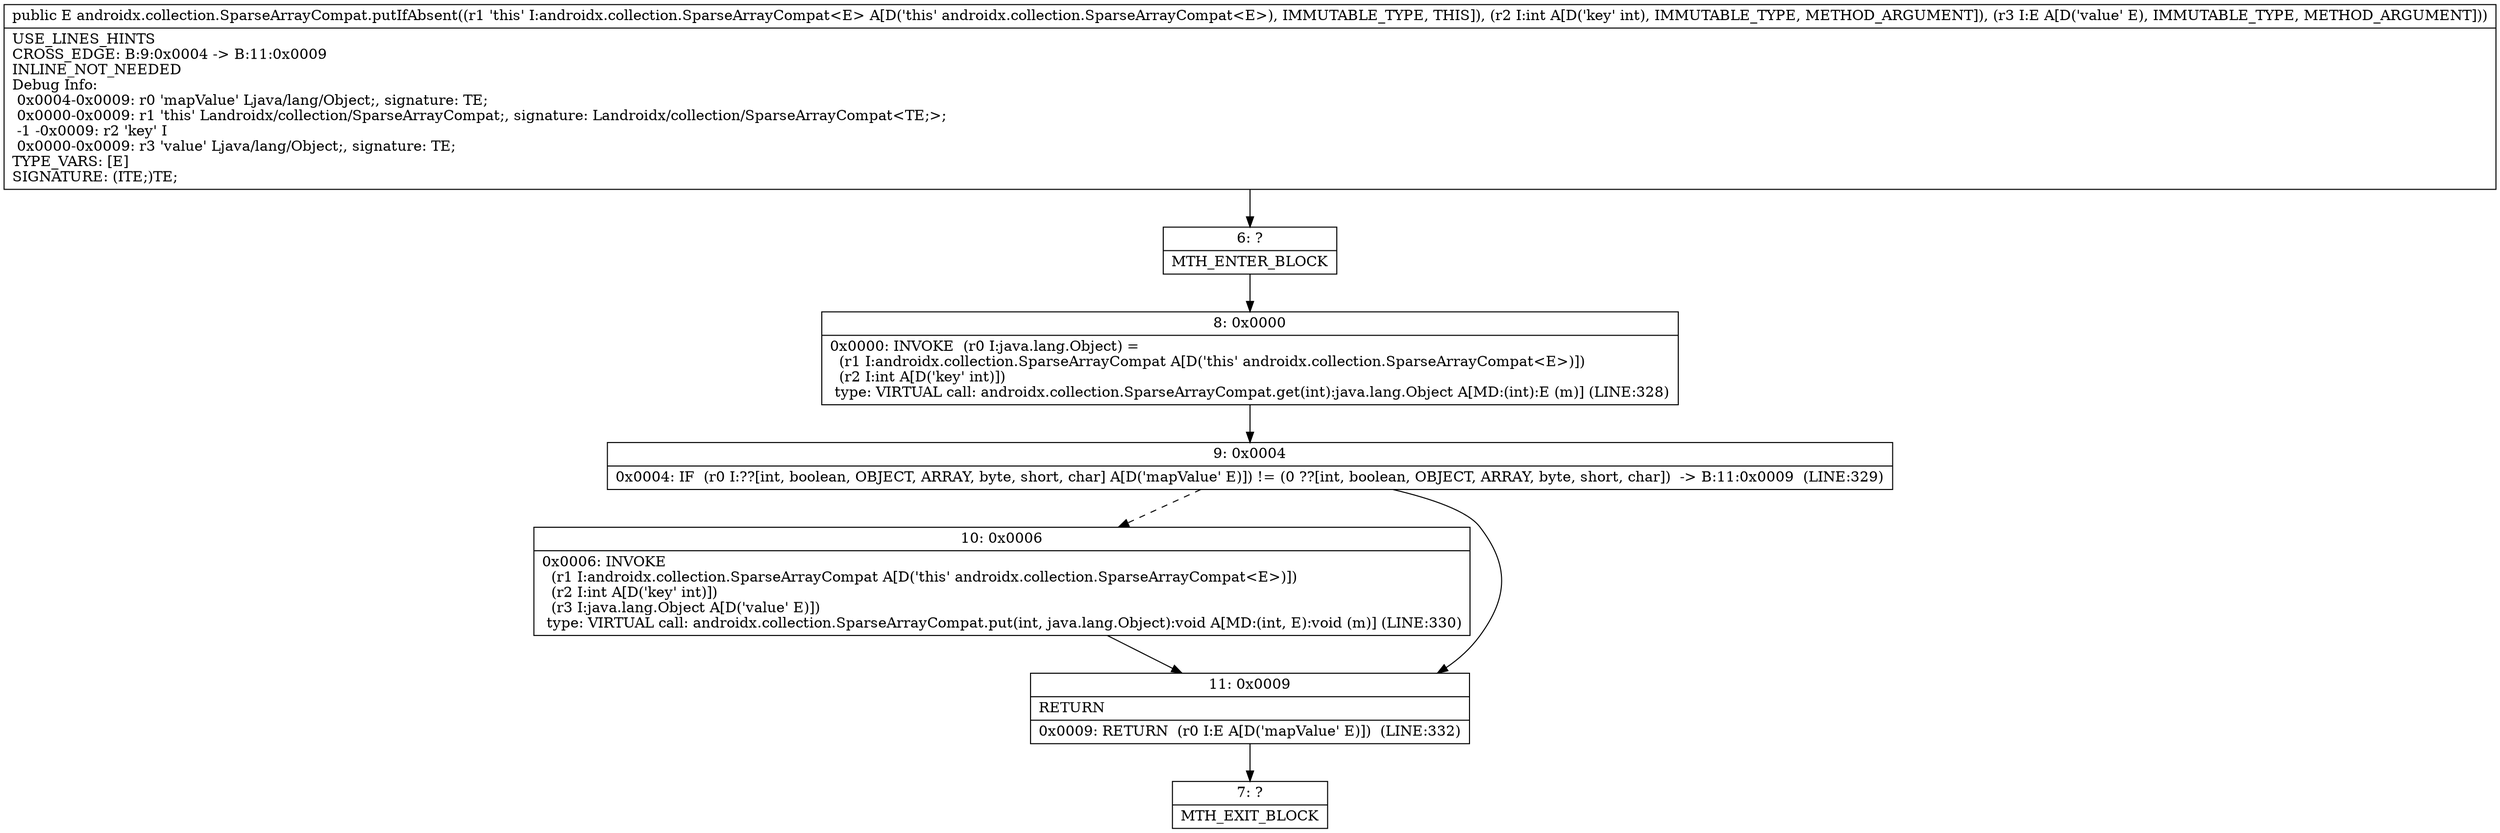 digraph "CFG forandroidx.collection.SparseArrayCompat.putIfAbsent(ILjava\/lang\/Object;)Ljava\/lang\/Object;" {
Node_6 [shape=record,label="{6\:\ ?|MTH_ENTER_BLOCK\l}"];
Node_8 [shape=record,label="{8\:\ 0x0000|0x0000: INVOKE  (r0 I:java.lang.Object) = \l  (r1 I:androidx.collection.SparseArrayCompat A[D('this' androidx.collection.SparseArrayCompat\<E\>)])\l  (r2 I:int A[D('key' int)])\l type: VIRTUAL call: androidx.collection.SparseArrayCompat.get(int):java.lang.Object A[MD:(int):E (m)] (LINE:328)\l}"];
Node_9 [shape=record,label="{9\:\ 0x0004|0x0004: IF  (r0 I:??[int, boolean, OBJECT, ARRAY, byte, short, char] A[D('mapValue' E)]) != (0 ??[int, boolean, OBJECT, ARRAY, byte, short, char])  \-\> B:11:0x0009  (LINE:329)\l}"];
Node_10 [shape=record,label="{10\:\ 0x0006|0x0006: INVOKE  \l  (r1 I:androidx.collection.SparseArrayCompat A[D('this' androidx.collection.SparseArrayCompat\<E\>)])\l  (r2 I:int A[D('key' int)])\l  (r3 I:java.lang.Object A[D('value' E)])\l type: VIRTUAL call: androidx.collection.SparseArrayCompat.put(int, java.lang.Object):void A[MD:(int, E):void (m)] (LINE:330)\l}"];
Node_11 [shape=record,label="{11\:\ 0x0009|RETURN\l|0x0009: RETURN  (r0 I:E A[D('mapValue' E)])  (LINE:332)\l}"];
Node_7 [shape=record,label="{7\:\ ?|MTH_EXIT_BLOCK\l}"];
MethodNode[shape=record,label="{public E androidx.collection.SparseArrayCompat.putIfAbsent((r1 'this' I:androidx.collection.SparseArrayCompat\<E\> A[D('this' androidx.collection.SparseArrayCompat\<E\>), IMMUTABLE_TYPE, THIS]), (r2 I:int A[D('key' int), IMMUTABLE_TYPE, METHOD_ARGUMENT]), (r3 I:E A[D('value' E), IMMUTABLE_TYPE, METHOD_ARGUMENT]))  | USE_LINES_HINTS\lCROSS_EDGE: B:9:0x0004 \-\> B:11:0x0009\lINLINE_NOT_NEEDED\lDebug Info:\l  0x0004\-0x0009: r0 'mapValue' Ljava\/lang\/Object;, signature: TE;\l  0x0000\-0x0009: r1 'this' Landroidx\/collection\/SparseArrayCompat;, signature: Landroidx\/collection\/SparseArrayCompat\<TE;\>;\l  \-1 \-0x0009: r2 'key' I\l  0x0000\-0x0009: r3 'value' Ljava\/lang\/Object;, signature: TE;\lTYPE_VARS: [E]\lSIGNATURE: (ITE;)TE;\l}"];
MethodNode -> Node_6;Node_6 -> Node_8;
Node_8 -> Node_9;
Node_9 -> Node_10[style=dashed];
Node_9 -> Node_11;
Node_10 -> Node_11;
Node_11 -> Node_7;
}

